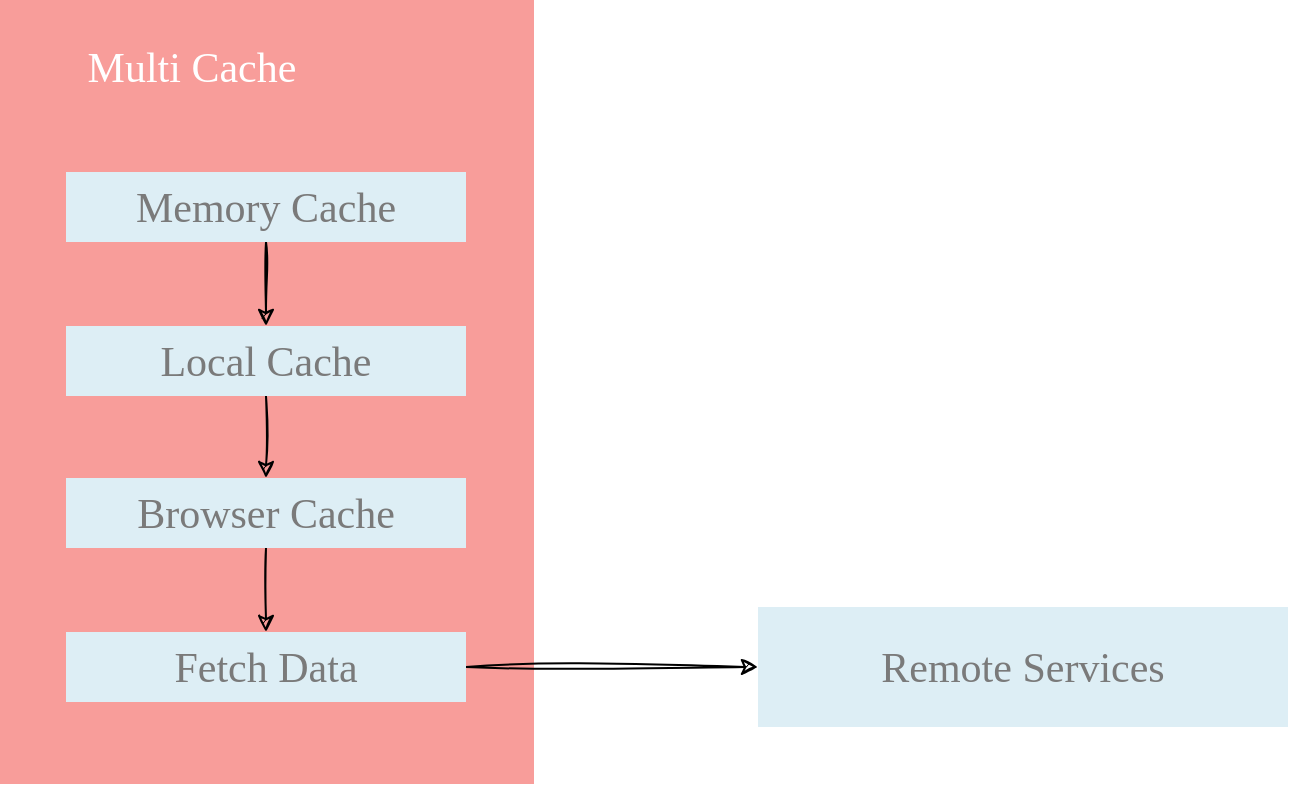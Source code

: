 <mxfile version="19.0.3" type="device"><diagram id="yXuM2LOVM4npqayhLxfO" name="第 1 页"><mxGraphModel dx="1038" dy="649" grid="0" gridSize="10" guides="1" tooltips="1" connect="1" arrows="1" fold="1" page="1" pageScale="1" pageWidth="1654" pageHeight="1169" math="0" shadow="0"><root><mxCell id="0"/><mxCell id="1" parent="0"/><mxCell id="Tm1TX5E4nLU2mRRXKmrB-10" value="" style="whiteSpace=wrap;html=1;fillColor=#F89D9A;strokeColor=none;rounded=0;fontFamily=var(--Font);" parent="1" vertex="1"><mxGeometry x="432" y="379" width="267" height="392" as="geometry"/></mxCell><mxCell id="Tm1TX5E4nLU2mRRXKmrB-12" value="Multi Cache" style="text;html=1;strokeColor=none;fillColor=none;align=center;verticalAlign=middle;whiteSpace=wrap;rounded=0;fontSize=21;fontColor=#FFFFFF;fontFamily=var(--Font);" parent="1" vertex="1"><mxGeometry x="465" y="398" width="126" height="30" as="geometry"/></mxCell><mxCell id="8_iWaFkVVYSoPplnx8vr-13" style="edgeStyle=orthogonalEdgeStyle;rounded=0;orthogonalLoop=1;jettySize=auto;html=1;fontFamily=var(--Font);fontSize=21;fontColor=#7A7A7A;sketch=1;" edge="1" parent="1" source="8_iWaFkVVYSoPplnx8vr-1" target="8_iWaFkVVYSoPplnx8vr-8"><mxGeometry relative="1" as="geometry"/></mxCell><mxCell id="8_iWaFkVVYSoPplnx8vr-1" value="Browser Cache" style="rounded=0;whiteSpace=wrap;html=1;strokeColor=none;fillColor=#DDEEF5;sketch=0;shadow=0;glass=0;fontColor=#7A7A7A;fontSize=21;fontFamily=var(--Font);" vertex="1" parent="1"><mxGeometry x="465" y="618" width="200" height="35" as="geometry"/></mxCell><mxCell id="8_iWaFkVVYSoPplnx8vr-12" style="edgeStyle=orthogonalEdgeStyle;rounded=0;orthogonalLoop=1;jettySize=auto;html=1;fontFamily=var(--Font);fontSize=21;fontColor=#7A7A7A;sketch=1;" edge="1" parent="1" source="8_iWaFkVVYSoPplnx8vr-2" target="8_iWaFkVVYSoPplnx8vr-1"><mxGeometry relative="1" as="geometry"/></mxCell><mxCell id="8_iWaFkVVYSoPplnx8vr-2" value="Local Cache" style="rounded=0;whiteSpace=wrap;html=1;strokeColor=none;fillColor=#DDEEF5;sketch=0;shadow=0;glass=0;fontColor=#7A7A7A;fontSize=21;fontFamily=var(--Font);" vertex="1" parent="1"><mxGeometry x="465" y="542" width="200" height="35" as="geometry"/></mxCell><mxCell id="8_iWaFkVVYSoPplnx8vr-11" style="edgeStyle=orthogonalEdgeStyle;rounded=0;orthogonalLoop=1;jettySize=auto;html=1;fontFamily=var(--Font);fontSize=21;fontColor=#7A7A7A;sketch=1;" edge="1" parent="1" source="8_iWaFkVVYSoPplnx8vr-3" target="8_iWaFkVVYSoPplnx8vr-2"><mxGeometry relative="1" as="geometry"/></mxCell><mxCell id="8_iWaFkVVYSoPplnx8vr-3" value="Memory Cache" style="rounded=0;whiteSpace=wrap;html=1;strokeColor=none;fillColor=#DDEEF5;sketch=0;shadow=0;glass=0;fontColor=#7A7A7A;fontSize=21;fontFamily=var(--Font);" vertex="1" parent="1"><mxGeometry x="465" y="465" width="200" height="35" as="geometry"/></mxCell><mxCell id="8_iWaFkVVYSoPplnx8vr-10" value="" style="edgeStyle=orthogonalEdgeStyle;rounded=0;orthogonalLoop=1;jettySize=auto;html=1;fontFamily=var(--Font);fontSize=21;fontColor=#7A7A7A;sketch=1;" edge="1" parent="1" source="8_iWaFkVVYSoPplnx8vr-8" target="8_iWaFkVVYSoPplnx8vr-9"><mxGeometry relative="1" as="geometry"/></mxCell><mxCell id="8_iWaFkVVYSoPplnx8vr-8" value="Fetch Data" style="rounded=0;whiteSpace=wrap;html=1;strokeColor=none;fillColor=#DDEEF5;sketch=0;shadow=0;glass=0;fontColor=#7A7A7A;fontSize=21;fontFamily=var(--Font);" vertex="1" parent="1"><mxGeometry x="465" y="695" width="200" height="35" as="geometry"/></mxCell><mxCell id="8_iWaFkVVYSoPplnx8vr-9" value="Remote Services" style="whiteSpace=wrap;html=1;fontSize=21;fontFamily=var(--Font);fillColor=#DDEEF5;strokeColor=none;fontColor=#7A7A7A;rounded=0;sketch=0;shadow=0;glass=0;" vertex="1" parent="1"><mxGeometry x="811" y="682.5" width="265" height="60" as="geometry"/></mxCell></root></mxGraphModel></diagram></mxfile>